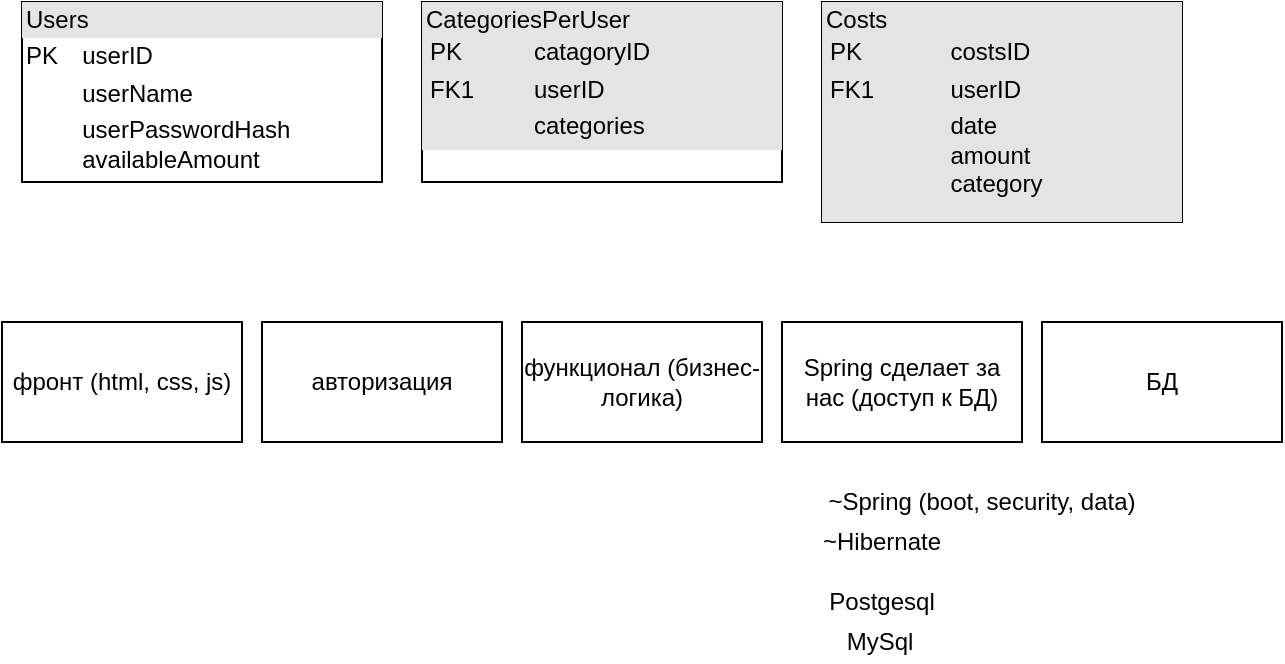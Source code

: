 <mxfile version="14.4.4" type="github">
  <diagram id="C5RBs43oDa-KdzZeNtuy" name="Page-1">
    <mxGraphModel dx="782" dy="446" grid="1" gridSize="10" guides="1" tooltips="1" connect="1" arrows="1" fold="1" page="1" pageScale="1" pageWidth="827" pageHeight="1169" math="0" shadow="0">
      <root>
        <mxCell id="WIyWlLk6GJQsqaUBKTNV-0" />
        <mxCell id="WIyWlLk6GJQsqaUBKTNV-1" parent="WIyWlLk6GJQsqaUBKTNV-0" />
        <mxCell id="IeXWyeK_BcJZAvRgLYzY-0" value="&lt;div style=&quot;box-sizing: border-box ; width: 100% ; background: #e4e4e4 ; padding: 2px&quot;&gt;Users&lt;/div&gt;&lt;table style=&quot;width: 100% ; font-size: 1em&quot; cellpadding=&quot;2&quot; cellspacing=&quot;0&quot;&gt;&lt;tbody&gt;&lt;tr&gt;&lt;td&gt;PK&lt;/td&gt;&lt;td&gt;userID&lt;/td&gt;&lt;/tr&gt;&lt;tr&gt;&lt;td&gt;&lt;br&gt;&lt;/td&gt;&lt;td&gt;userName&lt;/td&gt;&lt;/tr&gt;&lt;tr&gt;&lt;td&gt;&lt;/td&gt;&lt;td&gt;userPasswordHash&lt;br&gt;availableAmount&lt;/td&gt;&lt;/tr&gt;&lt;/tbody&gt;&lt;/table&gt;" style="verticalAlign=top;align=left;overflow=fill;html=1;" vertex="1" parent="WIyWlLk6GJQsqaUBKTNV-1">
          <mxGeometry x="30" y="120" width="180" height="90" as="geometry" />
        </mxCell>
        <mxCell id="IeXWyeK_BcJZAvRgLYzY-1" value="&lt;div style=&quot;box-sizing: border-box ; width: 100% ; background: #e4e4e4 ; padding: 2px&quot;&gt;CategoriesPerUser&lt;table cellpadding=&quot;2&quot; cellspacing=&quot;0&quot; style=&quot;font-size: 1em ; width: 100%&quot;&gt;&lt;tbody&gt;&lt;tr&gt;&lt;td&gt;PK&lt;/td&gt;&lt;td&gt;catagoryID&lt;/td&gt;&lt;/tr&gt;&lt;tr&gt;&lt;td&gt;FK1&lt;/td&gt;&lt;td&gt;userID&lt;/td&gt;&lt;/tr&gt;&lt;tr&gt;&lt;td&gt;&lt;/td&gt;&lt;td&gt;categories&lt;/td&gt;&lt;/tr&gt;&lt;/tbody&gt;&lt;/table&gt;&lt;/div&gt;" style="verticalAlign=top;align=left;overflow=fill;html=1;" vertex="1" parent="WIyWlLk6GJQsqaUBKTNV-1">
          <mxGeometry x="230" y="120" width="180" height="90" as="geometry" />
        </mxCell>
        <mxCell id="IeXWyeK_BcJZAvRgLYzY-3" value="&lt;div style=&quot;box-sizing: border-box ; width: 100% ; background: #e4e4e4 ; padding: 2px&quot;&gt;Costs&lt;table cellpadding=&quot;2&quot; cellspacing=&quot;0&quot; style=&quot;font-size: 1em ; width: 100%&quot;&gt;&lt;tbody&gt;&lt;tr&gt;&lt;td&gt;PK&lt;/td&gt;&lt;td&gt;costsID&lt;/td&gt;&lt;/tr&gt;&lt;tr&gt;&lt;td&gt;FK1&lt;/td&gt;&lt;td&gt;userID&lt;/td&gt;&lt;/tr&gt;&lt;tr&gt;&lt;td&gt;&lt;/td&gt;&lt;td&gt;date&lt;br&gt;amount&lt;br&gt;category&lt;br&gt;&lt;br&gt;&lt;/td&gt;&lt;/tr&gt;&lt;/tbody&gt;&lt;/table&gt;&lt;/div&gt;" style="verticalAlign=top;align=left;overflow=fill;html=1;" vertex="1" parent="WIyWlLk6GJQsqaUBKTNV-1">
          <mxGeometry x="430" y="120" width="180" height="110" as="geometry" />
        </mxCell>
        <mxCell id="IeXWyeK_BcJZAvRgLYzY-9" value="авторизация" style="rounded=0;whiteSpace=wrap;html=1;" vertex="1" parent="WIyWlLk6GJQsqaUBKTNV-1">
          <mxGeometry x="150" y="280" width="120" height="60" as="geometry" />
        </mxCell>
        <mxCell id="IeXWyeK_BcJZAvRgLYzY-10" value="фронт (html, css, js)" style="rounded=0;whiteSpace=wrap;html=1;" vertex="1" parent="WIyWlLk6GJQsqaUBKTNV-1">
          <mxGeometry x="20" y="280" width="120" height="60" as="geometry" />
        </mxCell>
        <mxCell id="IeXWyeK_BcJZAvRgLYzY-11" value="БД" style="rounded=0;whiteSpace=wrap;html=1;" vertex="1" parent="WIyWlLk6GJQsqaUBKTNV-1">
          <mxGeometry x="540" y="280" width="120" height="60" as="geometry" />
        </mxCell>
        <mxCell id="IeXWyeK_BcJZAvRgLYzY-14" value="Spring сделает за нас (доступ к БД)&lt;br&gt;" style="rounded=0;whiteSpace=wrap;html=1;" vertex="1" parent="WIyWlLk6GJQsqaUBKTNV-1">
          <mxGeometry x="410" y="280" width="120" height="60" as="geometry" />
        </mxCell>
        <mxCell id="IeXWyeK_BcJZAvRgLYzY-15" value="функционал (бизнес-логика)" style="rounded=0;whiteSpace=wrap;html=1;" vertex="1" parent="WIyWlLk6GJQsqaUBKTNV-1">
          <mxGeometry x="280" y="280" width="120" height="60" as="geometry" />
        </mxCell>
        <mxCell id="IeXWyeK_BcJZAvRgLYzY-18" value="~Spring (boot, security, data)" style="text;html=1;strokeColor=none;fillColor=none;align=center;verticalAlign=middle;whiteSpace=wrap;rounded=0;" vertex="1" parent="WIyWlLk6GJQsqaUBKTNV-1">
          <mxGeometry x="390" y="360" width="240" height="20" as="geometry" />
        </mxCell>
        <mxCell id="IeXWyeK_BcJZAvRgLYzY-20" value="~Hibernate" style="text;html=1;strokeColor=none;fillColor=none;align=center;verticalAlign=middle;whiteSpace=wrap;rounded=0;" vertex="1" parent="WIyWlLk6GJQsqaUBKTNV-1">
          <mxGeometry x="440" y="380" width="40" height="20" as="geometry" />
        </mxCell>
        <mxCell id="IeXWyeK_BcJZAvRgLYzY-21" value="Postgesql" style="text;html=1;strokeColor=none;fillColor=none;align=center;verticalAlign=middle;whiteSpace=wrap;rounded=0;" vertex="1" parent="WIyWlLk6GJQsqaUBKTNV-1">
          <mxGeometry x="440" y="410" width="40" height="20" as="geometry" />
        </mxCell>
        <mxCell id="IeXWyeK_BcJZAvRgLYzY-22" value="MySql" style="text;html=1;strokeColor=none;fillColor=none;align=center;verticalAlign=middle;whiteSpace=wrap;rounded=0;" vertex="1" parent="WIyWlLk6GJQsqaUBKTNV-1">
          <mxGeometry x="414" y="430" width="90" height="20" as="geometry" />
        </mxCell>
      </root>
    </mxGraphModel>
  </diagram>
</mxfile>
